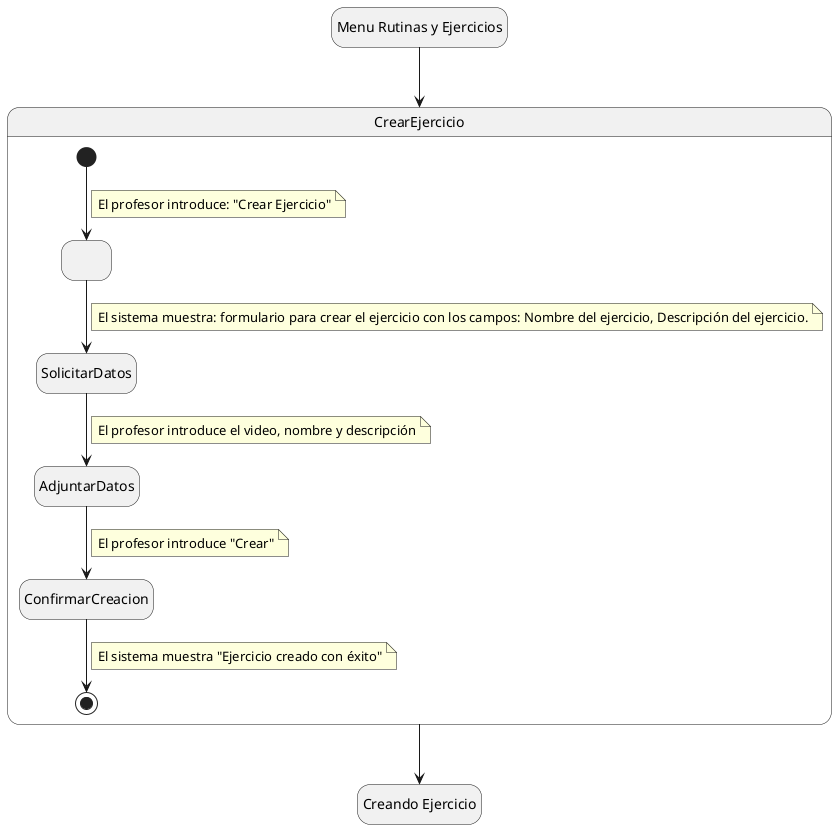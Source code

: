 @startuml CrearEjercicio

hide empty description

state Menu_Rutinas_y_Ejercicios as "Menu Rutinas y Ejercicios"
state Creando_Ejercicio as "Creando Ejercicio"
state CrearEjercicio {
  state RegistrarEjercicio as " "
  [*] --> RegistrarEjercicio
  note on link 
    El profesor introduce: "Crear Ejercicio"
  end note
  RegistrarEjercicio --> SolicitarDatos
  note on link
    El sistema muestra: formulario para crear el ejercicio con los campos: Nombre del ejercicio, Descripción del ejercicio.
  end note
  SolicitarDatos --> AdjuntarDatos 
  note on link
   El profesor introduce el video, nombre y descripción
  end note
  AdjuntarDatos --> ConfirmarCreacion
  note on link
  El profesor introduce "Crear"
  end note
  ConfirmarCreacion --> [*] 
  note on link
   El sistema muestra "Ejercicio creado con éxito"
  end note
}


Menu_Rutinas_y_Ejercicios --> CrearEjercicio
CrearEjercicio --> Creando_Ejercicio


@enduml
